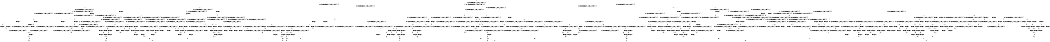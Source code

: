 digraph BCG {
size = "7, 10.5";
center = TRUE;
node [shape = circle];
0 [peripheries = 2];
0 -> 1 [label = "EX !0 !ATOMIC_EXCH_BRANCH (1, +1, TRUE, +0, 2, TRUE) !{0, 1, 2}"];
0 -> 2 [label = "EX !2 !ATOMIC_EXCH_BRANCH (1, +1, TRUE, +1, 1, FALSE) !{0, 1, 2}"];
0 -> 3 [label = "EX !1 !ATOMIC_EXCH_BRANCH (1, +0, TRUE, +0, 1, TRUE) !{0, 1, 2}"];
0 -> 4 [label = "EX !0 !ATOMIC_EXCH_BRANCH (1, +1, TRUE, +0, 2, TRUE) !{0, 1, 2}"];
1 -> 5 [label = "EX !2 !ATOMIC_EXCH_BRANCH (1, +1, TRUE, +1, 1, TRUE) !{0, 1, 2}"];
1 -> 6 [label = "EX !1 !ATOMIC_EXCH_BRANCH (1, +0, TRUE, +0, 1, FALSE) !{0, 1, 2}"];
1 -> 7 [label = "TERMINATE !0"];
2 -> 8 [label = "EX !0 !ATOMIC_EXCH_BRANCH (1, +1, TRUE, +0, 2, FALSE) !{0, 1, 2}"];
2 -> 9 [label = "EX !1 !ATOMIC_EXCH_BRANCH (1, +0, TRUE, +0, 1, FALSE) !{0, 1, 2}"];
2 -> 10 [label = "TERMINATE !2"];
2 -> 11 [label = "EX !0 !ATOMIC_EXCH_BRANCH (1, +1, TRUE, +0, 2, FALSE) !{0, 1, 2}"];
3 -> 3 [label = "EX !1 !ATOMIC_EXCH_BRANCH (1, +0, TRUE, +0, 1, TRUE) !{0, 1, 2}"];
3 -> 12 [label = "EX !0 !ATOMIC_EXCH_BRANCH (1, +1, TRUE, +0, 2, TRUE) !{0, 1, 2}"];
3 -> 13 [label = "EX !2 !ATOMIC_EXCH_BRANCH (1, +1, TRUE, +1, 1, FALSE) !{0, 1, 2}"];
3 -> 14 [label = "EX !0 !ATOMIC_EXCH_BRANCH (1, +1, TRUE, +0, 2, TRUE) !{0, 1, 2}"];
4 -> 15 [label = "EX !1 !ATOMIC_EXCH_BRANCH (1, +0, TRUE, +0, 1, FALSE) !{0, 1, 2}"];
4 -> 16 [label = "EX !2 !ATOMIC_EXCH_BRANCH (1, +1, TRUE, +1, 1, TRUE) !{0, 1, 2}"];
4 -> 17 [label = "EX !1 !ATOMIC_EXCH_BRANCH (1, +0, TRUE, +0, 1, FALSE) !{0, 1, 2}"];
4 -> 18 [label = "TERMINATE !0"];
5 -> 5 [label = "EX !2 !ATOMIC_EXCH_BRANCH (1, +1, TRUE, +1, 1, TRUE) !{0, 1, 2}"];
5 -> 19 [label = "EX !1 !ATOMIC_EXCH_BRANCH (1, +0, TRUE, +0, 1, FALSE) !{0, 1, 2}"];
5 -> 20 [label = "TERMINATE !0"];
6 -> 21 [label = "EX !2 !ATOMIC_EXCH_BRANCH (1, +1, TRUE, +1, 1, FALSE) !{0, 1, 2}"];
6 -> 22 [label = "TERMINATE !0"];
6 -> 23 [label = "TERMINATE !1"];
7 -> 24 [label = "EX !2 !ATOMIC_EXCH_BRANCH (1, +1, TRUE, +1, 1, TRUE) !{1, 2}"];
7 -> 25 [label = "EX !1 !ATOMIC_EXCH_BRANCH (1, +0, TRUE, +0, 1, FALSE) !{1, 2}"];
7 -> 26 [label = "EX !1 !ATOMIC_EXCH_BRANCH (1, +0, TRUE, +0, 1, FALSE) !{1, 2}"];
8 -> 27 [label = "EX !1 !ATOMIC_EXCH_BRANCH (1, +0, TRUE, +0, 1, FALSE) !{0, 1, 2}"];
8 -> 28 [label = "TERMINATE !0"];
8 -> 29 [label = "TERMINATE !2"];
9 -> 21 [label = "EX !0 !ATOMIC_EXCH_BRANCH (1, +1, TRUE, +0, 2, TRUE) !{0, 1, 2}"];
9 -> 30 [label = "TERMINATE !2"];
9 -> 31 [label = "TERMINATE !1"];
9 -> 32 [label = "EX !0 !ATOMIC_EXCH_BRANCH (1, +1, TRUE, +0, 2, TRUE) !{0, 1, 2}"];
10 -> 33 [label = "EX !0 !ATOMIC_EXCH_BRANCH (1, +1, TRUE, +0, 2, FALSE) !{0, 1}"];
10 -> 34 [label = "EX !1 !ATOMIC_EXCH_BRANCH (1, +0, TRUE, +0, 1, FALSE) !{0, 1}"];
10 -> 35 [label = "EX !0 !ATOMIC_EXCH_BRANCH (1, +1, TRUE, +0, 2, FALSE) !{0, 1}"];
11 -> 36 [label = "EX !1 !ATOMIC_EXCH_BRANCH (1, +0, TRUE, +0, 1, FALSE) !{0, 1, 2}"];
11 -> 37 [label = "EX !1 !ATOMIC_EXCH_BRANCH (1, +0, TRUE, +0, 1, FALSE) !{0, 1, 2}"];
11 -> 38 [label = "TERMINATE !0"];
11 -> 39 [label = "TERMINATE !2"];
12 -> 6 [label = "EX !1 !ATOMIC_EXCH_BRANCH (1, +0, TRUE, +0, 1, FALSE) !{0, 1, 2}"];
12 -> 40 [label = "EX !2 !ATOMIC_EXCH_BRANCH (1, +1, TRUE, +1, 1, TRUE) !{0, 1, 2}"];
12 -> 41 [label = "TERMINATE !0"];
13 -> 9 [label = "EX !1 !ATOMIC_EXCH_BRANCH (1, +0, TRUE, +0, 1, FALSE) !{0, 1, 2}"];
13 -> 42 [label = "EX !0 !ATOMIC_EXCH_BRANCH (1, +1, TRUE, +0, 2, FALSE) !{0, 1, 2}"];
13 -> 43 [label = "TERMINATE !2"];
13 -> 44 [label = "EX !0 !ATOMIC_EXCH_BRANCH (1, +1, TRUE, +0, 2, FALSE) !{0, 1, 2}"];
14 -> 15 [label = "EX !1 !ATOMIC_EXCH_BRANCH (1, +0, TRUE, +0, 1, FALSE) !{0, 1, 2}"];
14 -> 17 [label = "EX !1 !ATOMIC_EXCH_BRANCH (1, +0, TRUE, +0, 1, FALSE) !{0, 1, 2}"];
14 -> 45 [label = "EX !2 !ATOMIC_EXCH_BRANCH (1, +1, TRUE, +1, 1, TRUE) !{0, 1, 2}"];
14 -> 46 [label = "TERMINATE !0"];
15 -> 47 [label = "EX !2 !ATOMIC_EXCH_BRANCH (1, +1, TRUE, +1, 1, FALSE) !{0, 1, 2}"];
15 -> 48 [label = "EX !2 !ATOMIC_EXCH_BRANCH (1, +1, TRUE, +1, 1, FALSE) !{0, 1, 2}"];
15 -> 49 [label = "TERMINATE !0"];
15 -> 50 [label = "TERMINATE !1"];
16 -> 51 [label = "EX !1 !ATOMIC_EXCH_BRANCH (1, +0, TRUE, +0, 1, FALSE) !{0, 1, 2}"];
16 -> 16 [label = "EX !2 !ATOMIC_EXCH_BRANCH (1, +1, TRUE, +1, 1, TRUE) !{0, 1, 2}"];
16 -> 52 [label = "EX !1 !ATOMIC_EXCH_BRANCH (1, +0, TRUE, +0, 1, FALSE) !{0, 1, 2}"];
16 -> 53 [label = "TERMINATE !0"];
17 -> 32 [label = "EX !2 !ATOMIC_EXCH_BRANCH (1, +1, TRUE, +1, 1, FALSE) !{0, 1, 2}"];
17 -> 54 [label = "TERMINATE !0"];
17 -> 55 [label = "TERMINATE !1"];
18 -> 56 [label = "EX !2 !ATOMIC_EXCH_BRANCH (1, +1, TRUE, +1, 1, TRUE) !{1, 2}"];
18 -> 57 [label = "EX !1 !ATOMIC_EXCH_BRANCH (1, +0, TRUE, +0, 1, FALSE) !{1, 2}"];
19 -> 21 [label = "EX !2 !ATOMIC_EXCH_BRANCH (1, +1, TRUE, +1, 1, FALSE) !{0, 1, 2}"];
19 -> 58 [label = "TERMINATE !0"];
19 -> 59 [label = "TERMINATE !1"];
20 -> 24 [label = "EX !2 !ATOMIC_EXCH_BRANCH (1, +1, TRUE, +1, 1, TRUE) !{1, 2}"];
20 -> 60 [label = "EX !1 !ATOMIC_EXCH_BRANCH (1, +0, TRUE, +0, 1, FALSE) !{1, 2}"];
20 -> 61 [label = "EX !1 !ATOMIC_EXCH_BRANCH (1, +0, TRUE, +0, 1, FALSE) !{1, 2}"];
21 -> 62 [label = "TERMINATE !0"];
21 -> 63 [label = "TERMINATE !2"];
21 -> 64 [label = "TERMINATE !1"];
22 -> 65 [label = "EX !2 !ATOMIC_EXCH_BRANCH (1, +1, TRUE, +1, 1, FALSE) !{1, 2}"];
22 -> 66 [label = "TERMINATE !1"];
23 -> 67 [label = "EX !2 !ATOMIC_EXCH_BRANCH (1, +1, TRUE, +1, 1, FALSE) !{0, 2}"];
23 -> 66 [label = "TERMINATE !0"];
24 -> 24 [label = "EX !2 !ATOMIC_EXCH_BRANCH (1, +1, TRUE, +1, 1, TRUE) !{1, 2}"];
24 -> 60 [label = "EX !1 !ATOMIC_EXCH_BRANCH (1, +0, TRUE, +0, 1, FALSE) !{1, 2}"];
24 -> 61 [label = "EX !1 !ATOMIC_EXCH_BRANCH (1, +0, TRUE, +0, 1, FALSE) !{1, 2}"];
25 -> 65 [label = "EX !2 !ATOMIC_EXCH_BRANCH (1, +1, TRUE, +1, 1, FALSE) !{1, 2}"];
25 -> 66 [label = "TERMINATE !1"];
26 -> 68 [label = "EX !2 !ATOMIC_EXCH_BRANCH (1, +1, TRUE, +1, 1, FALSE) !{1, 2}"];
26 -> 69 [label = "EX !2 !ATOMIC_EXCH_BRANCH (1, +1, TRUE, +1, 1, FALSE) !{1, 2}"];
26 -> 70 [label = "TERMINATE !1"];
27 -> 71 [label = "TERMINATE !0"];
27 -> 72 [label = "TERMINATE !2"];
27 -> 73 [label = "TERMINATE !1"];
28 -> 74 [label = "EX !1 !ATOMIC_EXCH_BRANCH (1, +0, TRUE, +0, 1, FALSE) !{1, 2}"];
28 -> 75 [label = "TERMINATE !2"];
28 -> 76 [label = "EX !1 !ATOMIC_EXCH_BRANCH (1, +0, TRUE, +0, 1, FALSE) !{1, 2}"];
29 -> 77 [label = "EX !1 !ATOMIC_EXCH_BRANCH (1, +0, TRUE, +0, 1, FALSE) !{0, 1}"];
29 -> 75 [label = "TERMINATE !0"];
30 -> 78 [label = "EX !0 !ATOMIC_EXCH_BRANCH (1, +1, TRUE, +0, 2, TRUE) !{0, 1}"];
30 -> 79 [label = "TERMINATE !1"];
30 -> 80 [label = "EX !0 !ATOMIC_EXCH_BRANCH (1, +1, TRUE, +0, 2, TRUE) !{0, 1}"];
31 -> 67 [label = "EX !0 !ATOMIC_EXCH_BRANCH (1, +1, TRUE, +0, 2, TRUE) !{0, 2}"];
31 -> 79 [label = "TERMINATE !2"];
31 -> 81 [label = "EX !0 !ATOMIC_EXCH_BRANCH (1, +1, TRUE, +0, 2, TRUE) !{0, 2}"];
32 -> 82 [label = "TERMINATE !0"];
32 -> 83 [label = "TERMINATE !2"];
32 -> 84 [label = "TERMINATE !1"];
33 -> 77 [label = "EX !1 !ATOMIC_EXCH_BRANCH (1, +0, TRUE, +0, 1, FALSE) !{0, 1}"];
33 -> 75 [label = "TERMINATE !0"];
34 -> 78 [label = "EX !0 !ATOMIC_EXCH_BRANCH (1, +1, TRUE, +0, 2, TRUE) !{0, 1}"];
34 -> 79 [label = "TERMINATE !1"];
34 -> 80 [label = "EX !0 !ATOMIC_EXCH_BRANCH (1, +1, TRUE, +0, 2, TRUE) !{0, 1}"];
35 -> 85 [label = "EX !1 !ATOMIC_EXCH_BRANCH (1, +0, TRUE, +0, 1, FALSE) !{0, 1}"];
35 -> 86 [label = "EX !1 !ATOMIC_EXCH_BRANCH (1, +0, TRUE, +0, 1, FALSE) !{0, 1}"];
35 -> 87 [label = "TERMINATE !0"];
36 -> 88 [label = "TERMINATE !0"];
36 -> 89 [label = "TERMINATE !2"];
36 -> 90 [label = "TERMINATE !1"];
37 -> 91 [label = "TERMINATE !0"];
37 -> 92 [label = "TERMINATE !2"];
37 -> 93 [label = "TERMINATE !1"];
38 -> 94 [label = "EX !1 !ATOMIC_EXCH_BRANCH (1, +0, TRUE, +0, 1, FALSE) !{1, 2}"];
38 -> 95 [label = "TERMINATE !2"];
39 -> 96 [label = "EX !1 !ATOMIC_EXCH_BRANCH (1, +0, TRUE, +0, 1, FALSE) !{0, 1}"];
39 -> 95 [label = "TERMINATE !0"];
40 -> 19 [label = "EX !1 !ATOMIC_EXCH_BRANCH (1, +0, TRUE, +0, 1, FALSE) !{0, 1, 2}"];
40 -> 40 [label = "EX !2 !ATOMIC_EXCH_BRANCH (1, +1, TRUE, +1, 1, TRUE) !{0, 1, 2}"];
40 -> 97 [label = "TERMINATE !0"];
41 -> 25 [label = "EX !1 !ATOMIC_EXCH_BRANCH (1, +0, TRUE, +0, 1, FALSE) !{1, 2}"];
41 -> 98 [label = "EX !2 !ATOMIC_EXCH_BRANCH (1, +1, TRUE, +1, 1, TRUE) !{1, 2}"];
41 -> 26 [label = "EX !1 !ATOMIC_EXCH_BRANCH (1, +0, TRUE, +0, 1, FALSE) !{1, 2}"];
42 -> 27 [label = "EX !1 !ATOMIC_EXCH_BRANCH (1, +0, TRUE, +0, 1, FALSE) !{0, 1, 2}"];
42 -> 99 [label = "TERMINATE !0"];
42 -> 100 [label = "TERMINATE !2"];
43 -> 34 [label = "EX !1 !ATOMIC_EXCH_BRANCH (1, +0, TRUE, +0, 1, FALSE) !{0, 1}"];
43 -> 101 [label = "EX !0 !ATOMIC_EXCH_BRANCH (1, +1, TRUE, +0, 2, FALSE) !{0, 1}"];
43 -> 102 [label = "EX !0 !ATOMIC_EXCH_BRANCH (1, +1, TRUE, +0, 2, FALSE) !{0, 1}"];
44 -> 36 [label = "EX !1 !ATOMIC_EXCH_BRANCH (1, +0, TRUE, +0, 1, FALSE) !{0, 1, 2}"];
44 -> 37 [label = "EX !1 !ATOMIC_EXCH_BRANCH (1, +0, TRUE, +0, 1, FALSE) !{0, 1, 2}"];
44 -> 103 [label = "TERMINATE !0"];
44 -> 104 [label = "TERMINATE !2"];
45 -> 51 [label = "EX !1 !ATOMIC_EXCH_BRANCH (1, +0, TRUE, +0, 1, FALSE) !{0, 1, 2}"];
45 -> 52 [label = "EX !1 !ATOMIC_EXCH_BRANCH (1, +0, TRUE, +0, 1, FALSE) !{0, 1, 2}"];
45 -> 45 [label = "EX !2 !ATOMIC_EXCH_BRANCH (1, +1, TRUE, +1, 1, TRUE) !{0, 1, 2}"];
45 -> 105 [label = "TERMINATE !0"];
46 -> 57 [label = "EX !1 !ATOMIC_EXCH_BRANCH (1, +0, TRUE, +0, 1, FALSE) !{1, 2}"];
46 -> 106 [label = "EX !2 !ATOMIC_EXCH_BRANCH (1, +1, TRUE, +1, 1, TRUE) !{1, 2}"];
47 -> 107 [label = "TERMINATE !0"];
47 -> 108 [label = "TERMINATE !2"];
47 -> 109 [label = "TERMINATE !1"];
48 -> 110 [label = "TERMINATE !0"];
48 -> 111 [label = "TERMINATE !2"];
48 -> 112 [label = "TERMINATE !1"];
49 -> 113 [label = "EX !2 !ATOMIC_EXCH_BRANCH (1, +1, TRUE, +1, 1, FALSE) !{1, 2}"];
49 -> 114 [label = "TERMINATE !1"];
50 -> 115 [label = "EX !2 !ATOMIC_EXCH_BRANCH (1, +1, TRUE, +1, 1, FALSE) !{0, 2}"];
50 -> 114 [label = "TERMINATE !0"];
51 -> 47 [label = "EX !2 !ATOMIC_EXCH_BRANCH (1, +1, TRUE, +1, 1, FALSE) !{0, 1, 2}"];
51 -> 48 [label = "EX !2 !ATOMIC_EXCH_BRANCH (1, +1, TRUE, +1, 1, FALSE) !{0, 1, 2}"];
51 -> 116 [label = "TERMINATE !0"];
51 -> 117 [label = "TERMINATE !1"];
52 -> 32 [label = "EX !2 !ATOMIC_EXCH_BRANCH (1, +1, TRUE, +1, 1, FALSE) !{0, 1, 2}"];
52 -> 118 [label = "TERMINATE !0"];
52 -> 119 [label = "TERMINATE !1"];
53 -> 56 [label = "EX !2 !ATOMIC_EXCH_BRANCH (1, +1, TRUE, +1, 1, TRUE) !{1, 2}"];
53 -> 120 [label = "EX !1 !ATOMIC_EXCH_BRANCH (1, +0, TRUE, +0, 1, FALSE) !{1, 2}"];
54 -> 121 [label = "EX !2 !ATOMIC_EXCH_BRANCH (1, +1, TRUE, +1, 1, FALSE) !{1, 2}"];
54 -> 122 [label = "TERMINATE !1"];
55 -> 123 [label = "EX !2 !ATOMIC_EXCH_BRANCH (1, +1, TRUE, +1, 1, FALSE) !{0, 2}"];
55 -> 122 [label = "TERMINATE !0"];
56 -> 56 [label = "EX !2 !ATOMIC_EXCH_BRANCH (1, +1, TRUE, +1, 1, TRUE) !{1, 2}"];
56 -> 120 [label = "EX !1 !ATOMIC_EXCH_BRANCH (1, +0, TRUE, +0, 1, FALSE) !{1, 2}"];
57 -> 121 [label = "EX !2 !ATOMIC_EXCH_BRANCH (1, +1, TRUE, +1, 1, FALSE) !{1, 2}"];
57 -> 122 [label = "TERMINATE !1"];
58 -> 65 [label = "EX !2 !ATOMIC_EXCH_BRANCH (1, +1, TRUE, +1, 1, FALSE) !{1, 2}"];
58 -> 124 [label = "TERMINATE !1"];
59 -> 67 [label = "EX !2 !ATOMIC_EXCH_BRANCH (1, +1, TRUE, +1, 1, FALSE) !{0, 2}"];
59 -> 124 [label = "TERMINATE !0"];
60 -> 65 [label = "EX !2 !ATOMIC_EXCH_BRANCH (1, +1, TRUE, +1, 1, FALSE) !{1, 2}"];
60 -> 124 [label = "TERMINATE !1"];
61 -> 68 [label = "EX !2 !ATOMIC_EXCH_BRANCH (1, +1, TRUE, +1, 1, FALSE) !{1, 2}"];
61 -> 69 [label = "EX !2 !ATOMIC_EXCH_BRANCH (1, +1, TRUE, +1, 1, FALSE) !{1, 2}"];
61 -> 125 [label = "TERMINATE !1"];
62 -> 126 [label = "TERMINATE !2"];
62 -> 127 [label = "TERMINATE !1"];
63 -> 126 [label = "TERMINATE !0"];
63 -> 128 [label = "TERMINATE !1"];
64 -> 127 [label = "TERMINATE !0"];
64 -> 128 [label = "TERMINATE !2"];
65 -> 126 [label = "TERMINATE !2"];
65 -> 127 [label = "TERMINATE !1"];
66 -> 129 [label = "EX !2 !ATOMIC_EXCH_BRANCH (1, +1, TRUE, +1, 1, FALSE) !{2}"];
66 -> 130 [label = "EX !2 !ATOMIC_EXCH_BRANCH (1, +1, TRUE, +1, 1, FALSE) !{2}"];
67 -> 127 [label = "TERMINATE !0"];
67 -> 128 [label = "TERMINATE !2"];
68 -> 131 [label = "TERMINATE !2"];
68 -> 132 [label = "TERMINATE !1"];
69 -> 133 [label = "TERMINATE !2"];
69 -> 134 [label = "TERMINATE !1"];
70 -> 135 [label = "EX !2 !ATOMIC_EXCH_BRANCH (1, +1, TRUE, +1, 1, FALSE) !{2}"];
71 -> 136 [label = "TERMINATE !2"];
71 -> 137 [label = "TERMINATE !1"];
72 -> 136 [label = "TERMINATE !0"];
72 -> 138 [label = "TERMINATE !1"];
73 -> 137 [label = "TERMINATE !0"];
73 -> 138 [label = "TERMINATE !2"];
74 -> 136 [label = "TERMINATE !2"];
74 -> 137 [label = "TERMINATE !1"];
75 -> 139 [label = "EX !1 !ATOMIC_EXCH_BRANCH (1, +0, TRUE, +0, 1, FALSE) !{1}"];
75 -> 140 [label = "EX !1 !ATOMIC_EXCH_BRANCH (1, +0, TRUE, +0, 1, FALSE) !{1}"];
76 -> 141 [label = "TERMINATE !2"];
76 -> 142 [label = "TERMINATE !1"];
77 -> 136 [label = "TERMINATE !0"];
77 -> 138 [label = "TERMINATE !1"];
78 -> 126 [label = "TERMINATE !0"];
78 -> 128 [label = "TERMINATE !1"];
79 -> 143 [label = "EX !0 !ATOMIC_EXCH_BRANCH (1, +1, TRUE, +0, 2, TRUE) !{0}"];
79 -> 144 [label = "EX !0 !ATOMIC_EXCH_BRANCH (1, +1, TRUE, +0, 2, TRUE) !{0}"];
80 -> 145 [label = "TERMINATE !0"];
80 -> 146 [label = "TERMINATE !1"];
81 -> 147 [label = "TERMINATE !0"];
81 -> 148 [label = "TERMINATE !2"];
82 -> 149 [label = "TERMINATE !2"];
82 -> 150 [label = "TERMINATE !1"];
83 -> 149 [label = "TERMINATE !0"];
83 -> 151 [label = "TERMINATE !1"];
84 -> 150 [label = "TERMINATE !0"];
84 -> 151 [label = "TERMINATE !2"];
85 -> 152 [label = "TERMINATE !0"];
85 -> 153 [label = "TERMINATE !1"];
86 -> 154 [label = "TERMINATE !0"];
86 -> 155 [label = "TERMINATE !1"];
87 -> 156 [label = "EX !1 !ATOMIC_EXCH_BRANCH (1, +0, TRUE, +0, 1, FALSE) !{1}"];
88 -> 157 [label = "TERMINATE !2"];
88 -> 158 [label = "TERMINATE !1"];
89 -> 157 [label = "TERMINATE !0"];
89 -> 159 [label = "TERMINATE !1"];
90 -> 158 [label = "TERMINATE !0"];
90 -> 159 [label = "TERMINATE !2"];
91 -> 160 [label = "TERMINATE !2"];
91 -> 161 [label = "TERMINATE !1"];
92 -> 160 [label = "TERMINATE !0"];
92 -> 162 [label = "TERMINATE !1"];
93 -> 161 [label = "TERMINATE !0"];
93 -> 162 [label = "TERMINATE !2"];
94 -> 160 [label = "TERMINATE !2"];
94 -> 161 [label = "TERMINATE !1"];
95 -> 163 [label = "EX !1 !ATOMIC_EXCH_BRANCH (1, +0, TRUE, +0, 1, FALSE) !{1}"];
96 -> 160 [label = "TERMINATE !0"];
96 -> 162 [label = "TERMINATE !1"];
97 -> 60 [label = "EX !1 !ATOMIC_EXCH_BRANCH (1, +0, TRUE, +0, 1, FALSE) !{1, 2}"];
97 -> 98 [label = "EX !2 !ATOMIC_EXCH_BRANCH (1, +1, TRUE, +1, 1, TRUE) !{1, 2}"];
97 -> 61 [label = "EX !1 !ATOMIC_EXCH_BRANCH (1, +0, TRUE, +0, 1, FALSE) !{1, 2}"];
98 -> 60 [label = "EX !1 !ATOMIC_EXCH_BRANCH (1, +0, TRUE, +0, 1, FALSE) !{1, 2}"];
98 -> 98 [label = "EX !2 !ATOMIC_EXCH_BRANCH (1, +1, TRUE, +1, 1, TRUE) !{1, 2}"];
98 -> 61 [label = "EX !1 !ATOMIC_EXCH_BRANCH (1, +0, TRUE, +0, 1, FALSE) !{1, 2}"];
99 -> 74 [label = "EX !1 !ATOMIC_EXCH_BRANCH (1, +0, TRUE, +0, 1, FALSE) !{1, 2}"];
99 -> 164 [label = "TERMINATE !2"];
99 -> 76 [label = "EX !1 !ATOMIC_EXCH_BRANCH (1, +0, TRUE, +0, 1, FALSE) !{1, 2}"];
100 -> 77 [label = "EX !1 !ATOMIC_EXCH_BRANCH (1, +0, TRUE, +0, 1, FALSE) !{0, 1}"];
100 -> 164 [label = "TERMINATE !0"];
101 -> 77 [label = "EX !1 !ATOMIC_EXCH_BRANCH (1, +0, TRUE, +0, 1, FALSE) !{0, 1}"];
101 -> 164 [label = "TERMINATE !0"];
102 -> 85 [label = "EX !1 !ATOMIC_EXCH_BRANCH (1, +0, TRUE, +0, 1, FALSE) !{0, 1}"];
102 -> 86 [label = "EX !1 !ATOMIC_EXCH_BRANCH (1, +0, TRUE, +0, 1, FALSE) !{0, 1}"];
102 -> 165 [label = "TERMINATE !0"];
103 -> 94 [label = "EX !1 !ATOMIC_EXCH_BRANCH (1, +0, TRUE, +0, 1, FALSE) !{1, 2}"];
103 -> 166 [label = "TERMINATE !2"];
104 -> 96 [label = "EX !1 !ATOMIC_EXCH_BRANCH (1, +0, TRUE, +0, 1, FALSE) !{0, 1}"];
104 -> 166 [label = "TERMINATE !0"];
105 -> 120 [label = "EX !1 !ATOMIC_EXCH_BRANCH (1, +0, TRUE, +0, 1, FALSE) !{1, 2}"];
105 -> 106 [label = "EX !2 !ATOMIC_EXCH_BRANCH (1, +1, TRUE, +1, 1, TRUE) !{1, 2}"];
106 -> 120 [label = "EX !1 !ATOMIC_EXCH_BRANCH (1, +0, TRUE, +0, 1, FALSE) !{1, 2}"];
106 -> 106 [label = "EX !2 !ATOMIC_EXCH_BRANCH (1, +1, TRUE, +1, 1, TRUE) !{1, 2}"];
107 -> 167 [label = "TERMINATE !2"];
107 -> 168 [label = "TERMINATE !1"];
108 -> 167 [label = "TERMINATE !0"];
108 -> 169 [label = "TERMINATE !1"];
109 -> 168 [label = "TERMINATE !0"];
109 -> 169 [label = "TERMINATE !2"];
110 -> 170 [label = "TERMINATE !2"];
110 -> 171 [label = "TERMINATE !1"];
111 -> 170 [label = "TERMINATE !0"];
111 -> 172 [label = "TERMINATE !1"];
112 -> 171 [label = "TERMINATE !0"];
112 -> 172 [label = "TERMINATE !2"];
113 -> 170 [label = "TERMINATE !2"];
113 -> 171 [label = "TERMINATE !1"];
114 -> 173 [label = "EX !2 !ATOMIC_EXCH_BRANCH (1, +1, TRUE, +1, 1, FALSE) !{2}"];
115 -> 171 [label = "TERMINATE !0"];
115 -> 172 [label = "TERMINATE !2"];
116 -> 113 [label = "EX !2 !ATOMIC_EXCH_BRANCH (1, +1, TRUE, +1, 1, FALSE) !{1, 2}"];
116 -> 174 [label = "TERMINATE !1"];
117 -> 115 [label = "EX !2 !ATOMIC_EXCH_BRANCH (1, +1, TRUE, +1, 1, FALSE) !{0, 2}"];
117 -> 174 [label = "TERMINATE !0"];
118 -> 121 [label = "EX !2 !ATOMIC_EXCH_BRANCH (1, +1, TRUE, +1, 1, FALSE) !{1, 2}"];
118 -> 175 [label = "TERMINATE !1"];
119 -> 123 [label = "EX !2 !ATOMIC_EXCH_BRANCH (1, +1, TRUE, +1, 1, FALSE) !{0, 2}"];
119 -> 175 [label = "TERMINATE !0"];
120 -> 121 [label = "EX !2 !ATOMIC_EXCH_BRANCH (1, +1, TRUE, +1, 1, FALSE) !{1, 2}"];
120 -> 175 [label = "TERMINATE !1"];
121 -> 149 [label = "TERMINATE !2"];
121 -> 150 [label = "TERMINATE !1"];
122 -> 176 [label = "EX !2 !ATOMIC_EXCH_BRANCH (1, +1, TRUE, +1, 1, FALSE) !{2}"];
123 -> 150 [label = "TERMINATE !0"];
123 -> 151 [label = "TERMINATE !2"];
124 -> 129 [label = "EX !2 !ATOMIC_EXCH_BRANCH (1, +1, TRUE, +1, 1, FALSE) !{2}"];
124 -> 130 [label = "EX !2 !ATOMIC_EXCH_BRANCH (1, +1, TRUE, +1, 1, FALSE) !{2}"];
125 -> 135 [label = "EX !2 !ATOMIC_EXCH_BRANCH (1, +1, TRUE, +1, 1, FALSE) !{2}"];
126 -> 177 [label = "TERMINATE !1"];
127 -> 177 [label = "TERMINATE !2"];
128 -> 177 [label = "TERMINATE !0"];
129 -> 177 [label = "TERMINATE !2"];
130 -> 178 [label = "TERMINATE !2"];
131 -> 179 [label = "TERMINATE !1"];
132 -> 179 [label = "TERMINATE !2"];
133 -> 180 [label = "TERMINATE !1"];
134 -> 180 [label = "TERMINATE !2"];
135 -> 180 [label = "TERMINATE !2"];
136 -> 181 [label = "TERMINATE !1"];
137 -> 181 [label = "TERMINATE !2"];
138 -> 181 [label = "TERMINATE !0"];
139 -> 181 [label = "TERMINATE !1"];
140 -> 182 [label = "TERMINATE !1"];
141 -> 183 [label = "TERMINATE !1"];
142 -> 183 [label = "TERMINATE !2"];
143 -> 177 [label = "TERMINATE !0"];
144 -> 184 [label = "TERMINATE !0"];
145 -> 185 [label = "TERMINATE !1"];
146 -> 185 [label = "TERMINATE !0"];
147 -> 186 [label = "TERMINATE !2"];
148 -> 186 [label = "TERMINATE !0"];
149 -> 187 [label = "TERMINATE !1"];
150 -> 187 [label = "TERMINATE !2"];
151 -> 187 [label = "TERMINATE !0"];
152 -> 188 [label = "TERMINATE !1"];
153 -> 188 [label = "TERMINATE !0"];
154 -> 189 [label = "TERMINATE !1"];
155 -> 189 [label = "TERMINATE !0"];
156 -> 189 [label = "TERMINATE !1"];
157 -> 190 [label = "TERMINATE !1"];
158 -> 190 [label = "TERMINATE !2"];
159 -> 190 [label = "TERMINATE !0"];
160 -> 191 [label = "TERMINATE !1"];
161 -> 191 [label = "TERMINATE !2"];
162 -> 191 [label = "TERMINATE !0"];
163 -> 191 [label = "TERMINATE !1"];
164 -> 139 [label = "EX !1 !ATOMIC_EXCH_BRANCH (1, +0, TRUE, +0, 1, FALSE) !{1}"];
164 -> 140 [label = "EX !1 !ATOMIC_EXCH_BRANCH (1, +0, TRUE, +0, 1, FALSE) !{1}"];
165 -> 156 [label = "EX !1 !ATOMIC_EXCH_BRANCH (1, +0, TRUE, +0, 1, FALSE) !{1}"];
166 -> 163 [label = "EX !1 !ATOMIC_EXCH_BRANCH (1, +0, TRUE, +0, 1, FALSE) !{1}"];
167 -> 192 [label = "TERMINATE !1"];
168 -> 192 [label = "TERMINATE !2"];
169 -> 192 [label = "TERMINATE !0"];
170 -> 193 [label = "TERMINATE !1"];
171 -> 193 [label = "TERMINATE !2"];
172 -> 193 [label = "TERMINATE !0"];
173 -> 193 [label = "TERMINATE !2"];
174 -> 173 [label = "EX !2 !ATOMIC_EXCH_BRANCH (1, +1, TRUE, +1, 1, FALSE) !{2}"];
175 -> 176 [label = "EX !2 !ATOMIC_EXCH_BRANCH (1, +1, TRUE, +1, 1, FALSE) !{2}"];
176 -> 187 [label = "TERMINATE !2"];
177 -> 194 [label = "exit"];
178 -> 195 [label = "exit"];
179 -> 196 [label = "exit"];
180 -> 197 [label = "exit"];
181 -> 194 [label = "exit"];
182 -> 198 [label = "exit"];
183 -> 197 [label = "exit"];
184 -> 199 [label = "exit"];
185 -> 200 [label = "exit"];
186 -> 201 [label = "exit"];
187 -> 202 [label = "exit"];
188 -> 203 [label = "exit"];
189 -> 200 [label = "exit"];
190 -> 204 [label = "exit"];
191 -> 202 [label = "exit"];
192 -> 205 [label = "exit"];
193 -> 204 [label = "exit"];
}
